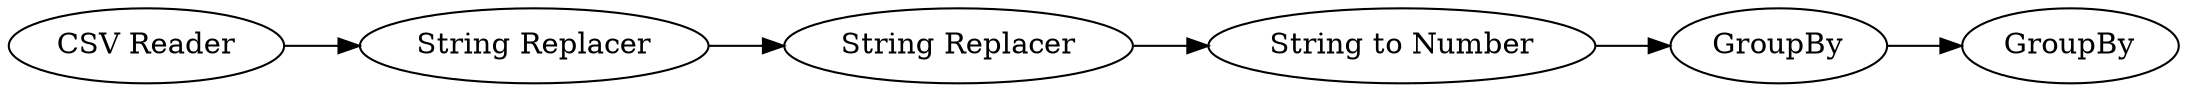 digraph {
	4 -> 2
	7 -> 4
	2 -> 8
	5 -> 7
	1 -> 5
	5 [label="String Replacer"]
	1 [label="CSV Reader"]
	7 [label="String Replacer"]
	4 [label="String to Number"]
	8 [label=GroupBy]
	2 [label=GroupBy]
	rankdir=LR
}
